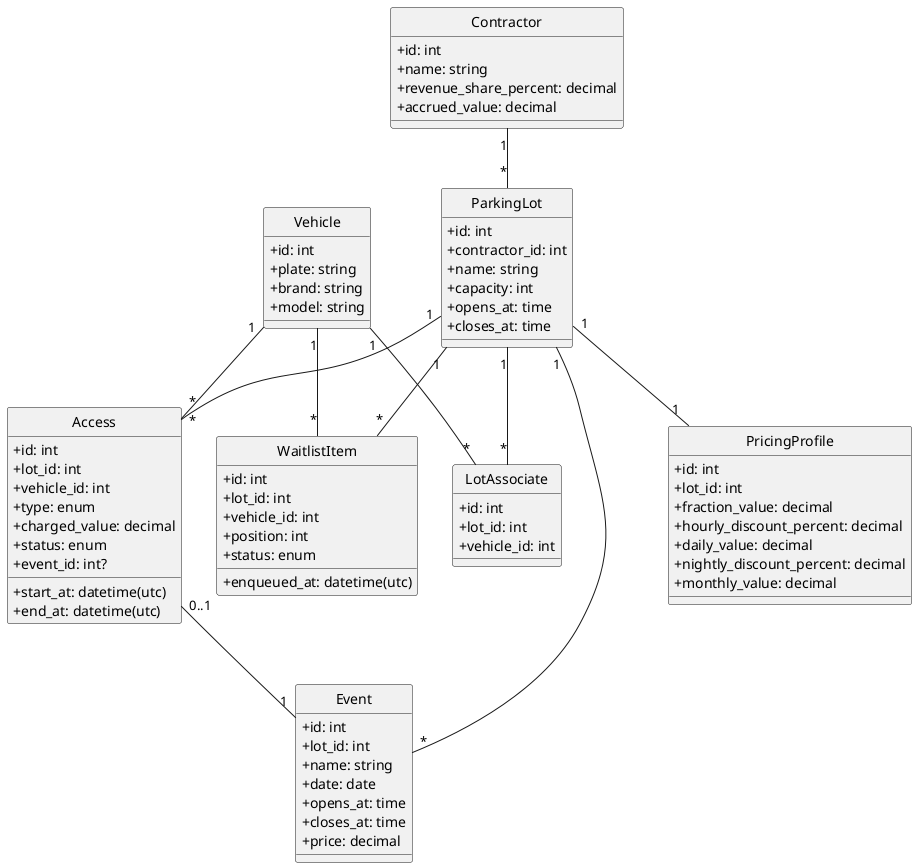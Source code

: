 @startuml
hide circle
skinparam classAttributeIconSize 0

class Contractor {
  +id: int
  +name: string
  +revenue_share_percent: decimal
  +accrued_value: decimal
}

class ParkingLot {
  +id: int
  +contractor_id: int
  +name: string
  +capacity: int
  +opens_at: time
  +closes_at: time
}

class PricingProfile {
  +id: int
  +lot_id: int
  +fraction_value: decimal
  +hourly_discount_percent: decimal
  +daily_value: decimal
  +nightly_discount_percent: decimal
  +monthly_value: decimal
}

class Vehicle {
  +id: int
  +plate: string
  +brand: string
  +model: string
}

class WaitlistItem {
  +id: int
  +lot_id: int
  +vehicle_id: int
  +enqueued_at: datetime(utc)
  +position: int
  +status: enum
}

class LotAssociate {
  +id: int
  +lot_id: int
  +vehicle_id: int
}

class Event {
  +id: int
  +lot_id: int
  +name: string
  +date: date
  +opens_at: time
  +closes_at: time
  +price: decimal
}

class Access {
  +id: int
  +lot_id: int
  +vehicle_id: int
  +start_at: datetime(utc)
  +end_at: datetime(utc)
  +type: enum
  +charged_value: decimal
  +status: enum
  +event_id: int?
}

Contractor "1" -- "*" ParkingLot
ParkingLot "1" -- "1" PricingProfile
ParkingLot "1" -- "*" Event
ParkingLot "1" -- "*" Access
ParkingLot "1" -- "*" LotAssociate
ParkingLot "1" -- "*" WaitlistItem
Vehicle "1" -- "*" Access
Vehicle "1" -- "*" LotAssociate
Vehicle "1" -- "*" WaitlistItem
Access "0..1" -- "1" Event

@enduml
